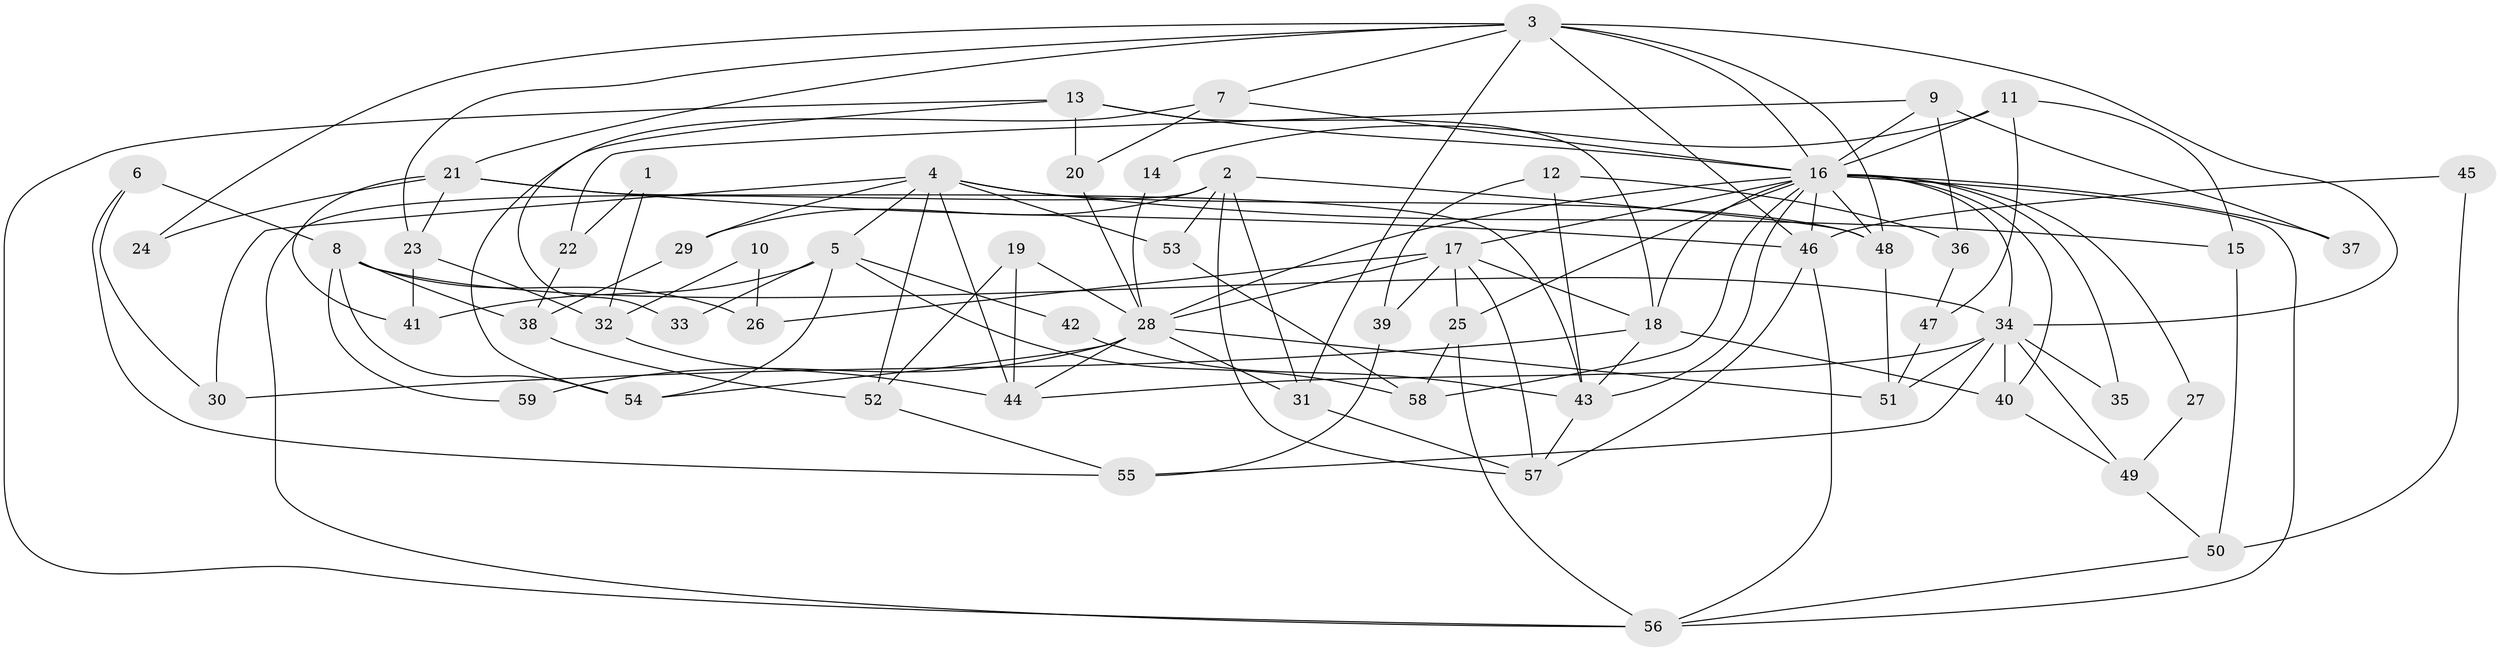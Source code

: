 // original degree distribution, {2: 0.14285714285714285, 6: 0.10714285714285714, 3: 0.23809523809523808, 4: 0.2857142857142857, 5: 0.20238095238095238, 9: 0.011904761904761904, 8: 0.011904761904761904}
// Generated by graph-tools (version 1.1) at 2025/51/03/04/25 22:51:23]
// undirected, 59 vertices, 129 edges
graph export_dot {
  node [color=gray90,style=filled];
  1;
  2;
  3;
  4;
  5;
  6;
  7;
  8;
  9;
  10;
  11;
  12;
  13;
  14;
  15;
  16;
  17;
  18;
  19;
  20;
  21;
  22;
  23;
  24;
  25;
  26;
  27;
  28;
  29;
  30;
  31;
  32;
  33;
  34;
  35;
  36;
  37;
  38;
  39;
  40;
  41;
  42;
  43;
  44;
  45;
  46;
  47;
  48;
  49;
  50;
  51;
  52;
  53;
  54;
  55;
  56;
  57;
  58;
  59;
  1 -- 22 [weight=1.0];
  1 -- 32 [weight=1.0];
  2 -- 29 [weight=1.0];
  2 -- 31 [weight=1.0];
  2 -- 48 [weight=1.0];
  2 -- 53 [weight=1.0];
  2 -- 56 [weight=1.0];
  2 -- 57 [weight=1.0];
  3 -- 7 [weight=1.0];
  3 -- 16 [weight=1.0];
  3 -- 21 [weight=1.0];
  3 -- 23 [weight=1.0];
  3 -- 24 [weight=1.0];
  3 -- 31 [weight=1.0];
  3 -- 34 [weight=2.0];
  3 -- 46 [weight=1.0];
  3 -- 48 [weight=1.0];
  4 -- 5 [weight=1.0];
  4 -- 15 [weight=1.0];
  4 -- 29 [weight=1.0];
  4 -- 30 [weight=1.0];
  4 -- 44 [weight=1.0];
  4 -- 48 [weight=1.0];
  4 -- 52 [weight=1.0];
  4 -- 53 [weight=2.0];
  5 -- 33 [weight=1.0];
  5 -- 41 [weight=1.0];
  5 -- 42 [weight=1.0];
  5 -- 54 [weight=1.0];
  5 -- 58 [weight=1.0];
  6 -- 8 [weight=2.0];
  6 -- 30 [weight=1.0];
  6 -- 55 [weight=1.0];
  7 -- 16 [weight=1.0];
  7 -- 20 [weight=1.0];
  7 -- 54 [weight=1.0];
  8 -- 26 [weight=1.0];
  8 -- 34 [weight=1.0];
  8 -- 38 [weight=1.0];
  8 -- 54 [weight=1.0];
  8 -- 59 [weight=1.0];
  9 -- 16 [weight=1.0];
  9 -- 22 [weight=1.0];
  9 -- 36 [weight=1.0];
  9 -- 37 [weight=1.0];
  10 -- 26 [weight=1.0];
  10 -- 32 [weight=1.0];
  11 -- 14 [weight=1.0];
  11 -- 15 [weight=1.0];
  11 -- 16 [weight=2.0];
  11 -- 47 [weight=1.0];
  12 -- 36 [weight=1.0];
  12 -- 39 [weight=1.0];
  12 -- 43 [weight=1.0];
  13 -- 16 [weight=1.0];
  13 -- 18 [weight=1.0];
  13 -- 20 [weight=1.0];
  13 -- 33 [weight=1.0];
  13 -- 56 [weight=1.0];
  14 -- 28 [weight=1.0];
  15 -- 50 [weight=1.0];
  16 -- 17 [weight=2.0];
  16 -- 18 [weight=1.0];
  16 -- 25 [weight=1.0];
  16 -- 27 [weight=1.0];
  16 -- 28 [weight=1.0];
  16 -- 34 [weight=2.0];
  16 -- 35 [weight=1.0];
  16 -- 37 [weight=1.0];
  16 -- 40 [weight=2.0];
  16 -- 43 [weight=1.0];
  16 -- 46 [weight=1.0];
  16 -- 48 [weight=1.0];
  16 -- 56 [weight=1.0];
  16 -- 58 [weight=1.0];
  17 -- 18 [weight=1.0];
  17 -- 25 [weight=1.0];
  17 -- 26 [weight=2.0];
  17 -- 28 [weight=1.0];
  17 -- 39 [weight=1.0];
  17 -- 57 [weight=1.0];
  18 -- 30 [weight=1.0];
  18 -- 40 [weight=1.0];
  18 -- 43 [weight=1.0];
  19 -- 28 [weight=3.0];
  19 -- 44 [weight=1.0];
  19 -- 52 [weight=1.0];
  20 -- 28 [weight=1.0];
  21 -- 23 [weight=1.0];
  21 -- 24 [weight=1.0];
  21 -- 41 [weight=1.0];
  21 -- 43 [weight=1.0];
  21 -- 46 [weight=1.0];
  22 -- 38 [weight=1.0];
  23 -- 32 [weight=1.0];
  23 -- 41 [weight=1.0];
  25 -- 56 [weight=1.0];
  25 -- 58 [weight=1.0];
  27 -- 49 [weight=1.0];
  28 -- 31 [weight=2.0];
  28 -- 44 [weight=1.0];
  28 -- 51 [weight=1.0];
  28 -- 54 [weight=1.0];
  28 -- 59 [weight=1.0];
  29 -- 38 [weight=1.0];
  31 -- 57 [weight=1.0];
  32 -- 44 [weight=1.0];
  34 -- 35 [weight=1.0];
  34 -- 40 [weight=1.0];
  34 -- 44 [weight=1.0];
  34 -- 49 [weight=1.0];
  34 -- 51 [weight=1.0];
  34 -- 55 [weight=1.0];
  36 -- 47 [weight=1.0];
  38 -- 52 [weight=1.0];
  39 -- 55 [weight=1.0];
  40 -- 49 [weight=1.0];
  42 -- 43 [weight=1.0];
  43 -- 57 [weight=1.0];
  45 -- 46 [weight=1.0];
  45 -- 50 [weight=1.0];
  46 -- 56 [weight=1.0];
  46 -- 57 [weight=1.0];
  47 -- 51 [weight=1.0];
  48 -- 51 [weight=1.0];
  49 -- 50 [weight=1.0];
  50 -- 56 [weight=1.0];
  52 -- 55 [weight=1.0];
  53 -- 58 [weight=1.0];
}
